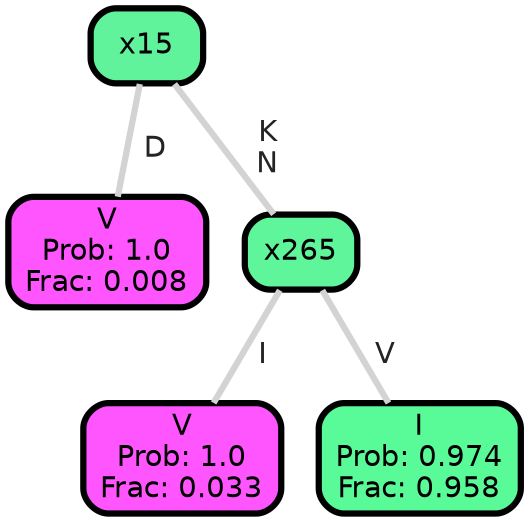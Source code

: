 graph Tree {
node [shape=box, style="filled, rounded",color="black",penwidth="3",fontcolor="black",                 fontname=helvetica] ;
graph [ranksep="0 equally", splines=straight,                 bgcolor=transparent, dpi=200] ;
edge [fontname=helvetica, fontweight=bold,fontcolor=grey14,color=lightgray] ;
0 [label="V
Prob: 1.0
Frac: 0.008", fillcolor="#ff55ff"] ;
1 [label="x15", fillcolor="#60f39c"] ;
2 [label="V
Prob: 1.0
Frac: 0.033", fillcolor="#ff55ff"] ;
3 [label="x265", fillcolor="#5ff59b"] ;
4 [label="I
Prob: 0.974
Frac: 0.958", fillcolor="#59fa98"] ;
1 -- 0 [label=" D",penwidth=3] ;
1 -- 3 [label=" K\n N",penwidth=3] ;
3 -- 2 [label=" I",penwidth=3] ;
3 -- 4 [label=" V",penwidth=3] ;
{rank = same;}}